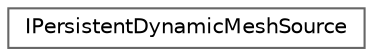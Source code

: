 digraph "Graphical Class Hierarchy"
{
 // INTERACTIVE_SVG=YES
 // LATEX_PDF_SIZE
  bgcolor="transparent";
  edge [fontname=Helvetica,fontsize=10,labelfontname=Helvetica,labelfontsize=10];
  node [fontname=Helvetica,fontsize=10,shape=box,height=0.2,width=0.4];
  rankdir="LR";
  Node0 [id="Node000000",label="IPersistentDynamicMeshSource",height=0.2,width=0.4,color="grey40", fillcolor="white", style="filled",URL="$de/dfc/classIPersistentDynamicMeshSource.html",tooltip=" "];
}
